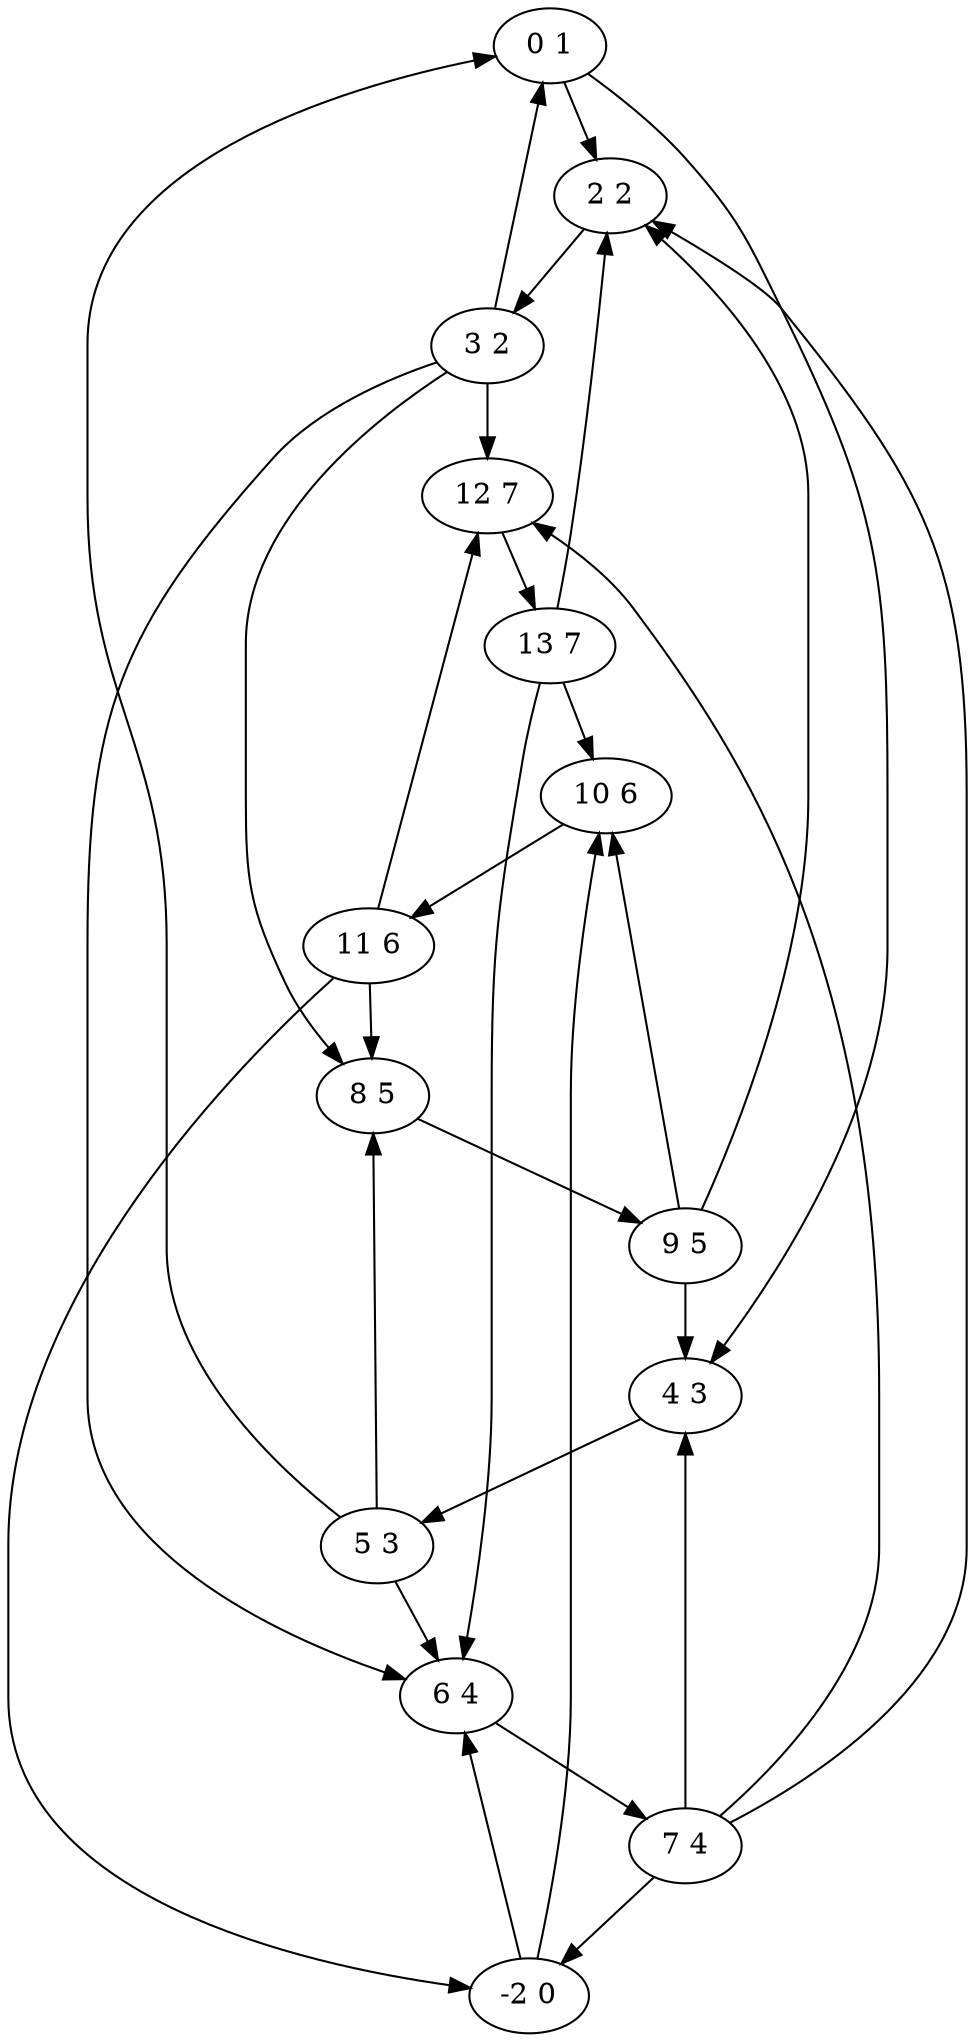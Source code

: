 digraph 4 {
	"0 1";
	"3 2";
	"2 2";
	"5 3";
	"4 3";
	"7 4";
	"6 4";
	"9 5";
	"8 5";
	"11 6";
	"10 6";
	"13 7";
	"12 7";
	"-2 0";
	"3 2" -> "0 1";
	"5 3" -> "0 1";
	"2 2" -> "3 2";
	"13 7" -> "2 2";
	"7 4" -> "2 2";
	"0 1" -> "2 2";
	"9 5" -> "2 2";
	"4 3" -> "5 3";
	"7 4" -> "4 3";
	"9 5" -> "4 3";
	"0 1" -> "4 3";
	"6 4" -> "7 4";
	"-2 0" -> "6 4";
	"13 7" -> "6 4";
	"3 2" -> "6 4";
	"5 3" -> "6 4";
	"8 5" -> "9 5";
	"5 3" -> "8 5";
	"11 6" -> "8 5";
	"3 2" -> "8 5";
	"10 6" -> "11 6";
	"-2 0" -> "10 6";
	"13 7" -> "10 6";
	"9 5" -> "10 6";
	"12 7" -> "13 7";
	"11 6" -> "12 7";
	"3 2" -> "12 7";
	"7 4" -> "12 7";
	"11 6" -> "-2 0";
	"7 4" -> "-2 0";
	}
